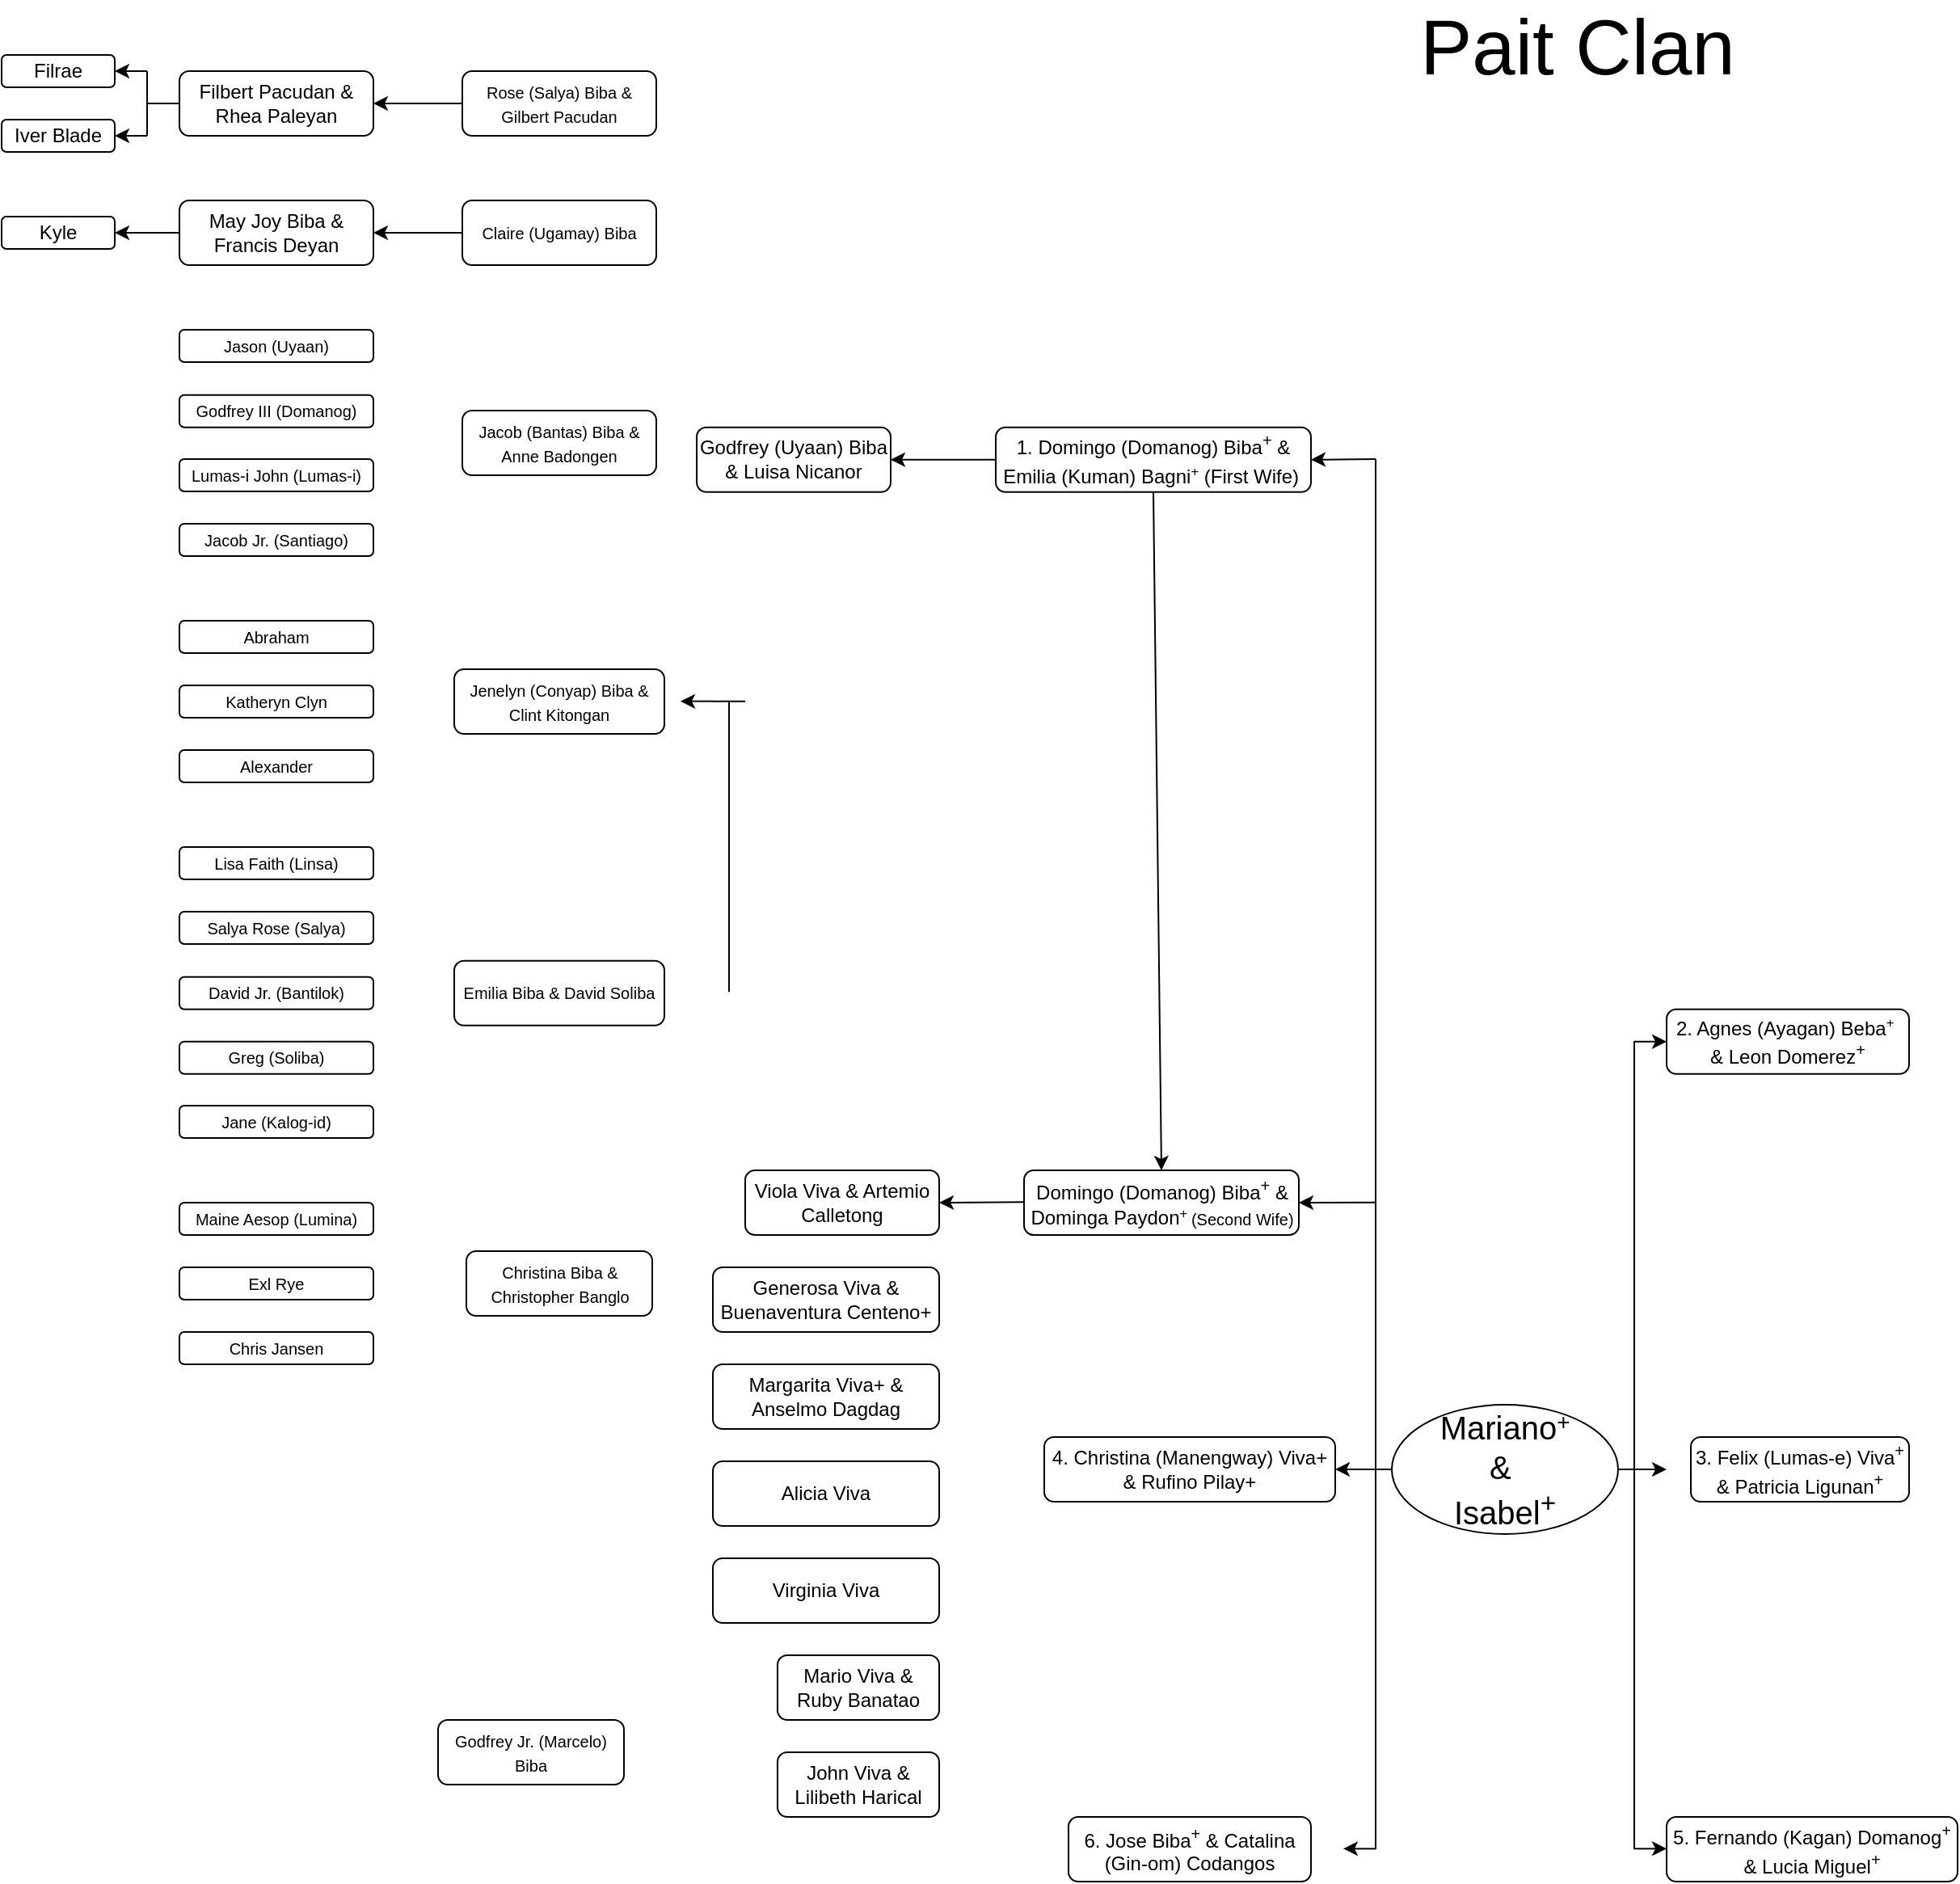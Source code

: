 <mxfile version="28.0.4">
  <diagram name="Page-1" id="LgF2EEBKUEtaE752DzGD">
    <mxGraphModel dx="1965" dy="1203" grid="1" gridSize="10" guides="1" tooltips="1" connect="1" arrows="1" fold="1" page="1" pageScale="1" pageWidth="1400" pageHeight="850" math="0" shadow="0">
      <root>
        <mxCell id="0" />
        <mxCell id="1" parent="0" />
        <mxCell id="iPQbSwLAwt5U1WuinnP0-1" value="&lt;font style=&quot;font-size: 48px;&quot;&gt;Pait Clan&lt;/font&gt;" style="text;html=1;align=center;verticalAlign=middle;whiteSpace=wrap;rounded=0;" parent="1" vertex="1">
          <mxGeometry x="540" y="-470" width="410" height="30" as="geometry" />
        </mxCell>
        <mxCell id="iPQbSwLAwt5U1WuinnP0-3" value="&lt;span style=&quot;font-size: 20px;&quot;&gt;Mariano&lt;/span&gt;&lt;span style=&quot;font-size: 16.667px;&quot;&gt;&lt;sup&gt;+&lt;/sup&gt;&lt;/span&gt;&lt;br&gt;&lt;span style=&quot;background-color: transparent; color: light-dark(rgb(0, 0, 0), rgb(255, 255, 255)); font-size: 20px;&quot;&gt;&amp;amp;&amp;nbsp;&lt;/span&gt;&lt;div&gt;&lt;span style=&quot;font-size: 20px; background-color: transparent; color: light-dark(rgb(0, 0, 0), rgb(255, 255, 255));&quot;&gt;Isabel&lt;sup&gt;+&lt;/sup&gt;&lt;/span&gt;&lt;/div&gt;" style="ellipse;whiteSpace=wrap;html=1;" parent="1" vertex="1">
          <mxGeometry x="630" y="385" width="140" height="80" as="geometry" />
        </mxCell>
        <mxCell id="iPQbSwLAwt5U1WuinnP0-13" value="" style="endArrow=none;html=1;rounded=0;" parent="1" edge="1">
          <mxGeometry width="50" height="50" relative="1" as="geometry">
            <mxPoint x="620" y="400" as="sourcePoint" />
            <mxPoint x="620" y="540" as="targetPoint" />
          </mxGeometry>
        </mxCell>
        <mxCell id="iPQbSwLAwt5U1WuinnP0-14" value="" style="endArrow=classic;html=1;rounded=0;entryX=1;entryY=0.5;entryDx=0;entryDy=0;" parent="1" edge="1" target="iPQbSwLAwt5U1WuinnP0-47">
          <mxGeometry width="50" height="50" relative="1" as="geometry">
            <mxPoint x="620" y="425" as="sourcePoint" />
            <mxPoint x="600" y="424" as="targetPoint" />
          </mxGeometry>
        </mxCell>
        <mxCell id="iPQbSwLAwt5U1WuinnP0-15" value="" style="endArrow=none;html=1;rounded=0;" parent="1" edge="1">
          <mxGeometry width="50" height="50" relative="1" as="geometry">
            <mxPoint x="770" y="425" as="sourcePoint" />
            <mxPoint x="780" y="425" as="targetPoint" />
          </mxGeometry>
        </mxCell>
        <mxCell id="iPQbSwLAwt5U1WuinnP0-6" value="" style="endArrow=none;html=1;rounded=0;" parent="1" edge="1">
          <mxGeometry width="50" height="50" relative="1" as="geometry">
            <mxPoint x="620" y="425" as="sourcePoint" />
            <mxPoint x="630" y="425" as="targetPoint" />
          </mxGeometry>
        </mxCell>
        <mxCell id="iPQbSwLAwt5U1WuinnP0-16" value="" style="endArrow=none;html=1;rounded=0;" parent="1" edge="1">
          <mxGeometry width="50" height="50" relative="1" as="geometry">
            <mxPoint x="780" y="160" as="sourcePoint" />
            <mxPoint x="780" y="400" as="targetPoint" />
          </mxGeometry>
        </mxCell>
        <mxCell id="iPQbSwLAwt5U1WuinnP0-18" value="" style="endArrow=classic;html=1;rounded=0;" parent="1" edge="1">
          <mxGeometry width="50" height="50" relative="1" as="geometry">
            <mxPoint x="780" y="160.38" as="sourcePoint" />
            <mxPoint x="800" y="160.38" as="targetPoint" />
          </mxGeometry>
        </mxCell>
        <mxCell id="iPQbSwLAwt5U1WuinnP0-36" value="" style="endArrow=classic;html=1;rounded=0;" parent="1" edge="1">
          <mxGeometry width="50" height="50" relative="1" as="geometry">
            <mxPoint x="780" y="425" as="sourcePoint" />
            <mxPoint x="800" y="425" as="targetPoint" />
          </mxGeometry>
        </mxCell>
        <mxCell id="iPQbSwLAwt5U1WuinnP0-38" value="3. Felix (Lumas-e) Viva&lt;sup&gt;+&lt;/sup&gt; &amp;amp; Patricia Ligunan&lt;sup&gt;+&lt;/sup&gt;" style="rounded=1;whiteSpace=wrap;html=1;" parent="1" vertex="1">
          <mxGeometry x="815" y="405" width="135" height="40" as="geometry" />
        </mxCell>
        <mxCell id="iPQbSwLAwt5U1WuinnP0-40" value="" style="endArrow=none;html=1;rounded=0;" parent="1" edge="1">
          <mxGeometry width="50" height="50" relative="1" as="geometry">
            <mxPoint x="780" y="390" as="sourcePoint" />
            <mxPoint x="780" y="660" as="targetPoint" />
          </mxGeometry>
        </mxCell>
        <mxCell id="iPQbSwLAwt5U1WuinnP0-7" value="" style="endArrow=none;html=1;rounded=0;" parent="1" edge="1">
          <mxGeometry width="50" height="50" relative="1" as="geometry">
            <mxPoint x="620" y="400" as="sourcePoint" />
            <mxPoint x="620" y="-200" as="targetPoint" />
          </mxGeometry>
        </mxCell>
        <mxCell id="iPQbSwLAwt5U1WuinnP0-8" value="" style="endArrow=classic;html=1;rounded=0;entryX=1;entryY=0.5;entryDx=0;entryDy=0;" parent="1" edge="1" target="iPQbSwLAwt5U1WuinnP0-55">
          <mxGeometry width="50" height="50" relative="1" as="geometry">
            <mxPoint x="620" y="-200" as="sourcePoint" />
            <mxPoint x="585" y="160.597" as="targetPoint" />
          </mxGeometry>
        </mxCell>
        <mxCell id="iPQbSwLAwt5U1WuinnP0-47" value="4. Christina (Manengway) Viva+ &amp;amp; Rufino Pilay+" style="rounded=1;whiteSpace=wrap;html=1;" parent="1" vertex="1">
          <mxGeometry x="415" y="405" width="180" height="40" as="geometry" />
        </mxCell>
        <mxCell id="iPQbSwLAwt5U1WuinnP0-48" value="" style="endArrow=classic;html=1;rounded=0;" parent="1" edge="1">
          <mxGeometry width="50" height="50" relative="1" as="geometry">
            <mxPoint x="780" y="659.67" as="sourcePoint" />
            <mxPoint x="800" y="659.67" as="targetPoint" />
          </mxGeometry>
        </mxCell>
        <mxCell id="iPQbSwLAwt5U1WuinnP0-49" value="5. Fernando (Kagan) Domanog&lt;sup&gt;+&lt;/sup&gt; &amp;amp; Lucia Miguel&lt;sup&gt;+&lt;/sup&gt;" style="rounded=1;whiteSpace=wrap;html=1;" parent="1" vertex="1">
          <mxGeometry x="800" y="640" width="180" height="40" as="geometry" />
        </mxCell>
        <mxCell id="iPQbSwLAwt5U1WuinnP0-51" value="" style="endArrow=none;html=1;rounded=0;" parent="1" edge="1">
          <mxGeometry width="50" height="50" relative="1" as="geometry">
            <mxPoint x="620" y="540" as="sourcePoint" />
            <mxPoint x="620" y="660" as="targetPoint" />
          </mxGeometry>
        </mxCell>
        <mxCell id="iPQbSwLAwt5U1WuinnP0-53" value="" style="endArrow=classic;html=1;rounded=0;" parent="1" edge="1">
          <mxGeometry width="50" height="50" relative="1" as="geometry">
            <mxPoint x="620" y="659.68" as="sourcePoint" />
            <mxPoint x="600" y="659.68" as="targetPoint" />
          </mxGeometry>
        </mxCell>
        <mxCell id="iPQbSwLAwt5U1WuinnP0-54" value="6. Jose Biba&lt;sup&gt;+&lt;/sup&gt; &amp;amp; Catalina (Gin-om) Codangos" style="rounded=1;whiteSpace=wrap;html=1;" parent="1" vertex="1">
          <mxGeometry x="430" y="640" width="150" height="40" as="geometry" />
        </mxCell>
        <mxCell id="iPQbSwLAwt5U1WuinnP0-59" value="" style="edgeStyle=orthogonalEdgeStyle;rounded=0;orthogonalLoop=1;jettySize=auto;html=1;exitX=0;exitY=0.5;exitDx=0;exitDy=0;entryX=1;entryY=0.5;entryDx=0;entryDy=0;" parent="1" source="iPQbSwLAwt5U1WuinnP0-55" target="iPQbSwLAwt5U1WuinnP0-58" edge="1">
          <mxGeometry relative="1" as="geometry">
            <mxPoint x="370" y="160" as="sourcePoint" />
            <mxPoint x="350" y="160" as="targetPoint" />
            <Array as="points">
              <mxPoint x="370" y="-200" />
              <mxPoint x="370" y="-200" />
            </Array>
          </mxGeometry>
        </mxCell>
        <mxCell id="iPQbSwLAwt5U1WuinnP0-55" value="1. Domingo (Domanog) Biba&lt;sup&gt;+&lt;/sup&gt; &amp;amp; Emilia (Kuman) Bagni&lt;span style=&quot;font-size: 10px;&quot;&gt;&lt;sup&gt;+&lt;/sup&gt;&lt;/span&gt;&amp;nbsp;(First Wife)&lt;sup&gt;&amp;nbsp;&lt;/sup&gt;" style="rounded=1;whiteSpace=wrap;html=1;" parent="1" vertex="1">
          <mxGeometry x="385" y="-219.62" width="195" height="40" as="geometry" />
        </mxCell>
        <mxCell id="iPQbSwLAwt5U1WuinnP0-58" value="Godfrey (Uyaan) Biba &amp;amp; Luisa Nicanor" style="whiteSpace=wrap;html=1;rounded=1;" parent="1" vertex="1">
          <mxGeometry x="200" y="-219.62" width="120" height="40" as="geometry" />
        </mxCell>
        <mxCell id="geJAM1FH9w8emXUavwDb-1" value="" style="endArrow=classic;html=1;rounded=0;entryX=1;entryY=0.5;entryDx=0;entryDy=0;" edge="1" parent="1" target="geJAM1FH9w8emXUavwDb-3">
          <mxGeometry width="50" height="50" relative="1" as="geometry">
            <mxPoint x="620" y="259.86" as="sourcePoint" />
            <mxPoint x="580" y="259.67" as="targetPoint" />
          </mxGeometry>
        </mxCell>
        <mxCell id="geJAM1FH9w8emXUavwDb-2" value="2. Agnes (Ayagan) Beba&lt;span style=&quot;font-size: 10px;&quot;&gt;&lt;sup&gt;+&lt;/sup&gt;&lt;/span&gt;&amp;nbsp; &amp;amp; Leon Domerez&lt;sup&gt;+&lt;/sup&gt;" style="rounded=1;whiteSpace=wrap;html=1;" vertex="1" parent="1">
          <mxGeometry x="800" y="140.38" width="150" height="40" as="geometry" />
        </mxCell>
        <mxCell id="geJAM1FH9w8emXUavwDb-3" value="Domingo (Domanog) Biba&lt;sup&gt;+&lt;/sup&gt; &amp;amp; Dominga Paydon&lt;span style=&quot;font-size: 10px;&quot;&gt;&lt;sup&gt;+&lt;/sup&gt;&lt;/span&gt;&lt;span style=&quot;font-size: 10px;&quot;&gt;&lt;sup&gt;&amp;nbsp;&lt;/sup&gt;(Second Wife)&lt;/span&gt;" style="rounded=1;whiteSpace=wrap;html=1;" vertex="1" parent="1">
          <mxGeometry x="402.5" y="240" width="170" height="40" as="geometry" />
        </mxCell>
        <mxCell id="geJAM1FH9w8emXUavwDb-12" value="" style="endArrow=classic;html=1;rounded=0;entryX=0.5;entryY=0;entryDx=0;entryDy=0;exitX=0.5;exitY=1;exitDx=0;exitDy=0;" edge="1" parent="1" source="iPQbSwLAwt5U1WuinnP0-55" target="geJAM1FH9w8emXUavwDb-3">
          <mxGeometry width="50" height="50" relative="1" as="geometry">
            <mxPoint x="540" y="240.19" as="sourcePoint" />
            <mxPoint x="500" y="240" as="targetPoint" />
          </mxGeometry>
        </mxCell>
        <mxCell id="geJAM1FH9w8emXUavwDb-14" value="Viola Viva &amp;amp; Artemio Calletong" style="whiteSpace=wrap;html=1;rounded=1;" vertex="1" parent="1">
          <mxGeometry x="230" y="240" width="120" height="40" as="geometry" />
        </mxCell>
        <mxCell id="geJAM1FH9w8emXUavwDb-17" value="Generosa Viva &amp;amp; Buenaventura Centeno+" style="whiteSpace=wrap;html=1;rounded=1;" vertex="1" parent="1">
          <mxGeometry x="210" y="300" width="140" height="40" as="geometry" />
        </mxCell>
        <mxCell id="geJAM1FH9w8emXUavwDb-18" value="Margarita Viva+ &amp;amp; Anselmo Dagdag" style="whiteSpace=wrap;html=1;rounded=1;" vertex="1" parent="1">
          <mxGeometry x="210" y="360" width="140" height="40" as="geometry" />
        </mxCell>
        <mxCell id="geJAM1FH9w8emXUavwDb-19" value="Alicia Viva" style="whiteSpace=wrap;html=1;rounded=1;" vertex="1" parent="1">
          <mxGeometry x="210" y="420" width="140" height="40" as="geometry" />
        </mxCell>
        <mxCell id="geJAM1FH9w8emXUavwDb-20" value="Virginia Viva" style="whiteSpace=wrap;html=1;rounded=1;" vertex="1" parent="1">
          <mxGeometry x="210" y="480" width="140" height="40" as="geometry" />
        </mxCell>
        <mxCell id="geJAM1FH9w8emXUavwDb-21" value="Mario Viva &amp;amp; Ruby Banatao" style="whiteSpace=wrap;html=1;rounded=1;" vertex="1" parent="1">
          <mxGeometry x="250" y="540" width="100" height="40" as="geometry" />
        </mxCell>
        <mxCell id="geJAM1FH9w8emXUavwDb-22" value="John Viva &amp;amp; Lilibeth Harical" style="whiteSpace=wrap;html=1;rounded=1;" vertex="1" parent="1">
          <mxGeometry x="250" y="600" width="100" height="40" as="geometry" />
        </mxCell>
        <mxCell id="geJAM1FH9w8emXUavwDb-24" value="" style="endArrow=classic;html=1;rounded=0;entryX=1;entryY=0.5;entryDx=0;entryDy=0;" edge="1" parent="1" target="geJAM1FH9w8emXUavwDb-14">
          <mxGeometry width="50" height="50" relative="1" as="geometry">
            <mxPoint x="402.5" y="259.67" as="sourcePoint" />
            <mxPoint x="355.5" y="259.81" as="targetPoint" />
          </mxGeometry>
        </mxCell>
        <mxCell id="geJAM1FH9w8emXUavwDb-25" value="Filbert Pacudan &amp;amp; Rhea Paleyan" style="whiteSpace=wrap;html=1;rounded=1;" vertex="1" parent="1">
          <mxGeometry x="-120" y="-440" width="120" height="40" as="geometry" />
        </mxCell>
        <mxCell id="geJAM1FH9w8emXUavwDb-26" value="" style="edgeStyle=orthogonalEdgeStyle;rounded=0;orthogonalLoop=1;jettySize=auto;html=1;" edge="1" parent="1" source="iPQbSwLAwt5U1WuinnP0-29" target="geJAM1FH9w8emXUavwDb-25">
          <mxGeometry relative="1" as="geometry" />
        </mxCell>
        <mxCell id="iPQbSwLAwt5U1WuinnP0-29" value="&lt;font style=&quot;font-size: 10px;&quot;&gt;Rose (Salya) Biba &amp;amp; Gilbert Pacudan&lt;/font&gt;" style="rounded=1;whiteSpace=wrap;html=1;" parent="1" vertex="1">
          <mxGeometry x="55" y="-440" width="120" height="40" as="geometry" />
        </mxCell>
        <mxCell id="geJAM1FH9w8emXUavwDb-49" value="" style="edgeStyle=orthogonalEdgeStyle;rounded=0;orthogonalLoop=1;jettySize=auto;html=1;fontFamily=Helvetica;fontSize=12;fontColor=default;" edge="1" parent="1" source="iPQbSwLAwt5U1WuinnP0-30" target="geJAM1FH9w8emXUavwDb-48">
          <mxGeometry relative="1" as="geometry" />
        </mxCell>
        <mxCell id="iPQbSwLAwt5U1WuinnP0-30" value="&lt;font style=&quot;font-size: 10px;&quot;&gt;Claire (Ugamay) Biba&lt;/font&gt;" style="rounded=1;whiteSpace=wrap;html=1;" parent="1" vertex="1">
          <mxGeometry x="55" y="-360" width="120" height="40" as="geometry" />
        </mxCell>
        <mxCell id="iPQbSwLAwt5U1WuinnP0-31" value="&lt;span style=&quot;font-size: 10px;&quot;&gt;Jacob (Bantas) Biba &amp;amp; Anne Badongen&lt;/span&gt;" style="rounded=1;whiteSpace=wrap;html=1;" parent="1" vertex="1">
          <mxGeometry x="55" y="-230" width="120" height="40" as="geometry" />
        </mxCell>
        <mxCell id="geJAM1FH9w8emXUavwDb-27" value="" style="endArrow=none;html=1;rounded=0;fontFamily=Helvetica;fontSize=12;fontColor=default;" edge="1" parent="1">
          <mxGeometry width="50" height="50" relative="1" as="geometry">
            <mxPoint x="-140" y="-420" as="sourcePoint" />
            <mxPoint x="-120" y="-420" as="targetPoint" />
          </mxGeometry>
        </mxCell>
        <mxCell id="geJAM1FH9w8emXUavwDb-31" value="" style="endArrow=none;html=1;rounded=0;fontFamily=Helvetica;fontSize=12;fontColor=default;" edge="1" parent="1">
          <mxGeometry width="50" height="50" relative="1" as="geometry">
            <mxPoint x="-140" y="-420" as="sourcePoint" />
            <mxPoint x="-140" y="-440" as="targetPoint" />
          </mxGeometry>
        </mxCell>
        <mxCell id="geJAM1FH9w8emXUavwDb-32" value="" style="endArrow=classic;html=1;rounded=0;fontFamily=Helvetica;fontSize=12;fontColor=default;" edge="1" parent="1">
          <mxGeometry width="50" height="50" relative="1" as="geometry">
            <mxPoint x="-140" y="-440" as="sourcePoint" />
            <mxPoint x="-160" y="-440" as="targetPoint" />
          </mxGeometry>
        </mxCell>
        <mxCell id="geJAM1FH9w8emXUavwDb-33" value="" style="endArrow=none;html=1;rounded=0;fontFamily=Helvetica;fontSize=12;fontColor=default;" edge="1" parent="1">
          <mxGeometry width="50" height="50" relative="1" as="geometry">
            <mxPoint x="-140" y="-400" as="sourcePoint" />
            <mxPoint x="-140" y="-420" as="targetPoint" />
            <Array as="points">
              <mxPoint x="-140" y="-420" />
            </Array>
          </mxGeometry>
        </mxCell>
        <mxCell id="geJAM1FH9w8emXUavwDb-34" value="" style="endArrow=classic;html=1;rounded=0;fontFamily=Helvetica;fontSize=12;fontColor=default;" edge="1" parent="1">
          <mxGeometry width="50" height="50" relative="1" as="geometry">
            <mxPoint x="-140" y="-400" as="sourcePoint" />
            <mxPoint x="-160" y="-400" as="targetPoint" />
          </mxGeometry>
        </mxCell>
        <mxCell id="geJAM1FH9w8emXUavwDb-42" value="Filrae" style="rounded=1;whiteSpace=wrap;html=1;pointerEvents=0;align=center;verticalAlign=middle;fontFamily=Helvetica;fontSize=12;fontColor=default;fillColor=none;gradientColor=none;" vertex="1" parent="1">
          <mxGeometry x="-230" y="-450" width="70" height="20" as="geometry" />
        </mxCell>
        <mxCell id="geJAM1FH9w8emXUavwDb-47" value="Iver Blade" style="rounded=1;whiteSpace=wrap;html=1;pointerEvents=0;align=center;verticalAlign=middle;fontFamily=Helvetica;fontSize=12;fontColor=default;fillColor=none;gradientColor=none;" vertex="1" parent="1">
          <mxGeometry x="-230" y="-410" width="70" height="20" as="geometry" />
        </mxCell>
        <mxCell id="geJAM1FH9w8emXUavwDb-51" value="" style="edgeStyle=orthogonalEdgeStyle;rounded=0;orthogonalLoop=1;jettySize=auto;html=1;fontFamily=Helvetica;fontSize=12;fontColor=default;" edge="1" parent="1" source="geJAM1FH9w8emXUavwDb-48" target="geJAM1FH9w8emXUavwDb-50">
          <mxGeometry relative="1" as="geometry" />
        </mxCell>
        <mxCell id="geJAM1FH9w8emXUavwDb-48" value="May Joy Biba &amp;amp; Francis Deyan" style="rounded=1;whiteSpace=wrap;html=1;" vertex="1" parent="1">
          <mxGeometry x="-120" y="-360" width="120" height="40" as="geometry" />
        </mxCell>
        <mxCell id="geJAM1FH9w8emXUavwDb-50" value="Kyle" style="whiteSpace=wrap;html=1;rounded=1;" vertex="1" parent="1">
          <mxGeometry x="-230" y="-350" width="70" height="20" as="geometry" />
        </mxCell>
        <mxCell id="geJAM1FH9w8emXUavwDb-52" value="&lt;span style=&quot;font-size: 10px;&quot;&gt;Jason (Uyaan)&lt;/span&gt;" style="rounded=1;whiteSpace=wrap;html=1;" vertex="1" parent="1">
          <mxGeometry x="-120" y="-280" width="120" height="20" as="geometry" />
        </mxCell>
        <mxCell id="geJAM1FH9w8emXUavwDb-53" value="&lt;span style=&quot;font-size: 10px;&quot;&gt;Godfrey III (Domanog)&lt;/span&gt;" style="rounded=1;whiteSpace=wrap;html=1;" vertex="1" parent="1">
          <mxGeometry x="-120" y="-239.62" width="120" height="20" as="geometry" />
        </mxCell>
        <mxCell id="geJAM1FH9w8emXUavwDb-54" value="&lt;span style=&quot;font-size: 10px;&quot;&gt;Lumas-i John (Lumas-i)&lt;/span&gt;" style="rounded=1;whiteSpace=wrap;html=1;" vertex="1" parent="1">
          <mxGeometry x="-120" y="-200" width="120" height="20" as="geometry" />
        </mxCell>
        <mxCell id="geJAM1FH9w8emXUavwDb-55" value="&lt;span style=&quot;font-size: 10px;&quot;&gt;Jacob Jr. (Santiago)&lt;/span&gt;" style="rounded=1;whiteSpace=wrap;html=1;" vertex="1" parent="1">
          <mxGeometry x="-120" y="-160" width="120" height="20" as="geometry" />
        </mxCell>
        <mxCell id="geJAM1FH9w8emXUavwDb-57" value="&lt;span style=&quot;font-size: 10px;&quot;&gt;Abraham&lt;/span&gt;" style="rounded=1;whiteSpace=wrap;html=1;" vertex="1" parent="1">
          <mxGeometry x="-120" y="-100" width="120" height="20" as="geometry" />
        </mxCell>
        <mxCell id="geJAM1FH9w8emXUavwDb-58" value="&lt;span style=&quot;font-size: 10px;&quot;&gt;Katheryn Clyn&lt;/span&gt;" style="rounded=1;whiteSpace=wrap;html=1;" vertex="1" parent="1">
          <mxGeometry x="-120" y="-60" width="120" height="20" as="geometry" />
        </mxCell>
        <mxCell id="geJAM1FH9w8emXUavwDb-59" value="&lt;span style=&quot;font-size: 10px;&quot;&gt;Alexander&lt;/span&gt;" style="rounded=1;whiteSpace=wrap;html=1;" vertex="1" parent="1">
          <mxGeometry x="-120" y="-20" width="120" height="20" as="geometry" />
        </mxCell>
        <mxCell id="geJAM1FH9w8emXUavwDb-6" value="" style="endArrow=none;html=1;rounded=0;" edge="1" parent="1">
          <mxGeometry width="50" height="50" relative="1" as="geometry">
            <mxPoint x="210" y="-50.18" as="sourcePoint" />
            <mxPoint x="230" y="-50.18" as="targetPoint" />
          </mxGeometry>
        </mxCell>
        <mxCell id="geJAM1FH9w8emXUavwDb-7" value="" style="endArrow=none;html=1;rounded=0;" edge="1" parent="1">
          <mxGeometry width="50" height="50" relative="1" as="geometry">
            <mxPoint x="220" y="129.62" as="sourcePoint" />
            <mxPoint x="220" y="-50.38" as="targetPoint" />
          </mxGeometry>
        </mxCell>
        <mxCell id="geJAM1FH9w8emXUavwDb-8" value="" style="endArrow=classic;html=1;rounded=0;" edge="1" parent="1">
          <mxGeometry width="50" height="50" relative="1" as="geometry">
            <mxPoint x="210" y="-50.18" as="sourcePoint" />
            <mxPoint x="190" y="-50.18" as="targetPoint" />
          </mxGeometry>
        </mxCell>
        <mxCell id="geJAM1FH9w8emXUavwDb-5" value="&lt;span style=&quot;font-size: 10px;&quot;&gt;Godfrey Jr. (Marcelo) Biba&lt;/span&gt;" style="rounded=1;whiteSpace=wrap;html=1;" vertex="1" parent="1">
          <mxGeometry x="40" y="580" width="115" height="40" as="geometry" />
        </mxCell>
        <mxCell id="iPQbSwLAwt5U1WuinnP0-32" value="&lt;font style=&quot;font-size: 10px;&quot;&gt;Jenelyn (Conyap) Biba &amp;amp; Clint Kitongan&lt;/font&gt;" style="rounded=1;whiteSpace=wrap;html=1;" parent="1" vertex="1">
          <mxGeometry x="50" y="-70" width="130" height="40" as="geometry" />
        </mxCell>
        <mxCell id="iPQbSwLAwt5U1WuinnP0-33" value="&lt;font style=&quot;font-size: 10px;&quot;&gt;Emilia Biba &amp;amp; David Soliba&lt;/font&gt;" style="rounded=1;whiteSpace=wrap;html=1;" parent="1" vertex="1">
          <mxGeometry x="50" y="110.38" width="130" height="40" as="geometry" />
        </mxCell>
        <mxCell id="geJAM1FH9w8emXUavwDb-4" value="&lt;font style=&quot;font-size: 10px;&quot;&gt;Christina Biba &amp;amp; Christopher Banglo&lt;/font&gt;" style="rounded=1;whiteSpace=wrap;html=1;" vertex="1" parent="1">
          <mxGeometry x="57.5" y="290" width="115" height="40" as="geometry" />
        </mxCell>
        <mxCell id="geJAM1FH9w8emXUavwDb-60" value="&lt;span style=&quot;font-size: 10px;&quot;&gt;Lisa Faith (Linsa)&lt;/span&gt;" style="rounded=1;whiteSpace=wrap;html=1;" vertex="1" parent="1">
          <mxGeometry x="-120" y="40" width="120" height="20" as="geometry" />
        </mxCell>
        <mxCell id="geJAM1FH9w8emXUavwDb-61" value="&lt;span style=&quot;font-size: 10px;&quot;&gt;Salya Rose (Salya)&lt;/span&gt;" style="rounded=1;whiteSpace=wrap;html=1;" vertex="1" parent="1">
          <mxGeometry x="-120" y="80" width="120" height="20" as="geometry" />
        </mxCell>
        <mxCell id="geJAM1FH9w8emXUavwDb-62" value="&lt;span style=&quot;font-size: 10px;&quot;&gt;David Jr. (Bantilok)&lt;/span&gt;" style="rounded=1;whiteSpace=wrap;html=1;" vertex="1" parent="1">
          <mxGeometry x="-120" y="120.38" width="120" height="20" as="geometry" />
        </mxCell>
        <mxCell id="geJAM1FH9w8emXUavwDb-63" value="&lt;span style=&quot;font-size: 10px;&quot;&gt;Greg (Soliba)&lt;/span&gt;" style="rounded=1;whiteSpace=wrap;html=1;" vertex="1" parent="1">
          <mxGeometry x="-120" y="160.38" width="120" height="20" as="geometry" />
        </mxCell>
        <mxCell id="geJAM1FH9w8emXUavwDb-64" value="&lt;span style=&quot;font-size: 10px;&quot;&gt;Jane (Kalog-id)&lt;/span&gt;" style="rounded=1;whiteSpace=wrap;html=1;" vertex="1" parent="1">
          <mxGeometry x="-120" y="200" width="120" height="20" as="geometry" />
        </mxCell>
        <mxCell id="geJAM1FH9w8emXUavwDb-65" value="&lt;span style=&quot;font-size: 10px;&quot;&gt;Maine Aesop (Lumina)&lt;/span&gt;" style="rounded=1;whiteSpace=wrap;html=1;" vertex="1" parent="1">
          <mxGeometry x="-120" y="260" width="120" height="20" as="geometry" />
        </mxCell>
        <mxCell id="geJAM1FH9w8emXUavwDb-66" value="&lt;span style=&quot;font-size: 10px;&quot;&gt;Exl Rye&lt;/span&gt;" style="rounded=1;whiteSpace=wrap;html=1;" vertex="1" parent="1">
          <mxGeometry x="-120" y="300" width="120" height="20" as="geometry" />
        </mxCell>
        <mxCell id="geJAM1FH9w8emXUavwDb-67" value="&lt;span style=&quot;font-size: 10px;&quot;&gt;Chris Jansen&lt;/span&gt;" style="rounded=1;whiteSpace=wrap;html=1;" vertex="1" parent="1">
          <mxGeometry x="-120" y="340" width="120" height="20" as="geometry" />
        </mxCell>
      </root>
    </mxGraphModel>
  </diagram>
</mxfile>
